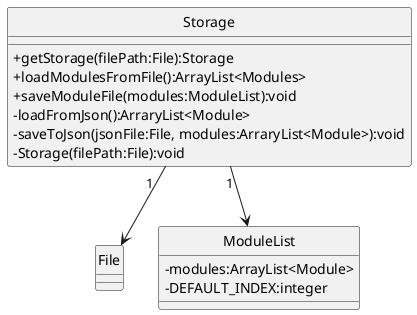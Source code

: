 @startuml
hide circle
skinparam classAttributeIconSize 0

together {
    class Storage
    class File
    class ModuleList
}
Storage"1" --> ModuleList
Storage"1  " --> File
Storage : +getStorage(filePath:File):Storage
Storage : +loadModulesFromFile():ArrayList<Modules>
Storage : +saveModuleFile(modules:ModuleList):void
Storage : -loadFromJson():ArraryList<Module>
Storage : -saveToJson(jsonFile:File, modules:ArraryList<Module>):void
Storage : -Storage(filePath:File):void

ModuleList : -modules:ArrayList<Module>
ModuleList : -DEFAULT_INDEX:integer

@enduml
